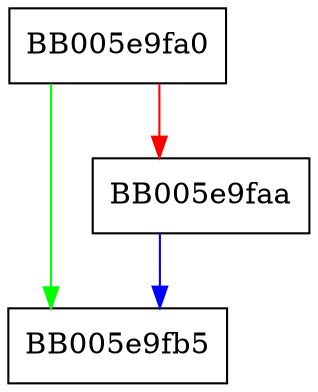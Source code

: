 digraph ossl_namemap_empty {
  node [shape="box"];
  graph [splines=ortho];
  BB005e9fa0 -> BB005e9fb5 [color="green"];
  BB005e9fa0 -> BB005e9faa [color="red"];
  BB005e9faa -> BB005e9fb5 [color="blue"];
}